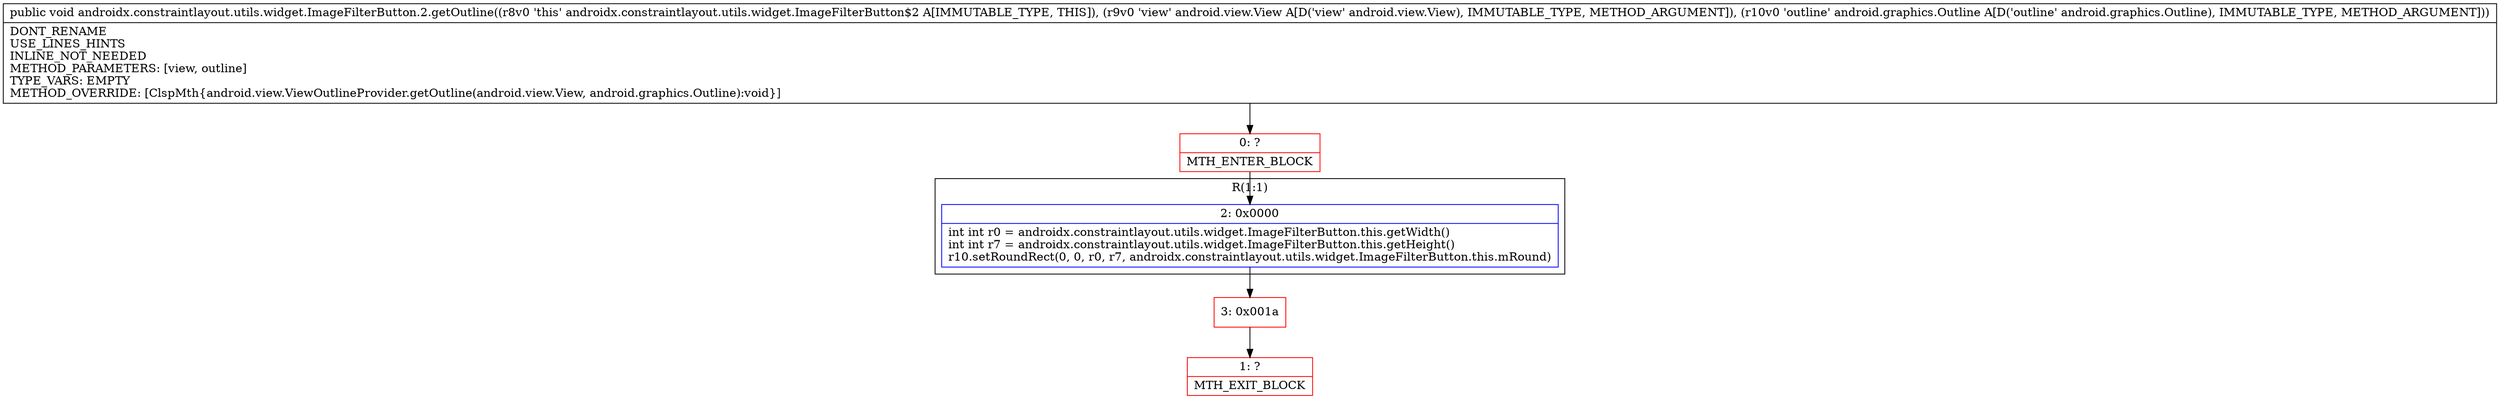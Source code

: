 digraph "CFG forandroidx.constraintlayout.utils.widget.ImageFilterButton.2.getOutline(Landroid\/view\/View;Landroid\/graphics\/Outline;)V" {
subgraph cluster_Region_1497010332 {
label = "R(1:1)";
node [shape=record,color=blue];
Node_2 [shape=record,label="{2\:\ 0x0000|int int r0 = androidx.constraintlayout.utils.widget.ImageFilterButton.this.getWidth()\lint int r7 = androidx.constraintlayout.utils.widget.ImageFilterButton.this.getHeight()\lr10.setRoundRect(0, 0, r0, r7, androidx.constraintlayout.utils.widget.ImageFilterButton.this.mRound)\l}"];
}
Node_0 [shape=record,color=red,label="{0\:\ ?|MTH_ENTER_BLOCK\l}"];
Node_3 [shape=record,color=red,label="{3\:\ 0x001a}"];
Node_1 [shape=record,color=red,label="{1\:\ ?|MTH_EXIT_BLOCK\l}"];
MethodNode[shape=record,label="{public void androidx.constraintlayout.utils.widget.ImageFilterButton.2.getOutline((r8v0 'this' androidx.constraintlayout.utils.widget.ImageFilterButton$2 A[IMMUTABLE_TYPE, THIS]), (r9v0 'view' android.view.View A[D('view' android.view.View), IMMUTABLE_TYPE, METHOD_ARGUMENT]), (r10v0 'outline' android.graphics.Outline A[D('outline' android.graphics.Outline), IMMUTABLE_TYPE, METHOD_ARGUMENT]))  | DONT_RENAME\lUSE_LINES_HINTS\lINLINE_NOT_NEEDED\lMETHOD_PARAMETERS: [view, outline]\lTYPE_VARS: EMPTY\lMETHOD_OVERRIDE: [ClspMth\{android.view.ViewOutlineProvider.getOutline(android.view.View, android.graphics.Outline):void\}]\l}"];
MethodNode -> Node_0;Node_2 -> Node_3;
Node_0 -> Node_2;
Node_3 -> Node_1;
}

